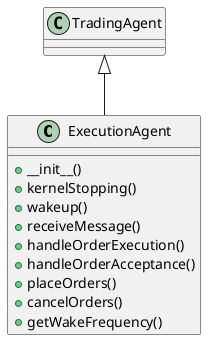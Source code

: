 @startuml
class ExecutionAgent {
  + __init__()
  + kernelStopping()
  + wakeup()
  + receiveMessage()
  + handleOrderExecution()
  + handleOrderAcceptance()
  + placeOrders()
  + cancelOrders()
  + getWakeFrequency()
}
TradingAgent <|-- ExecutionAgent
@enduml